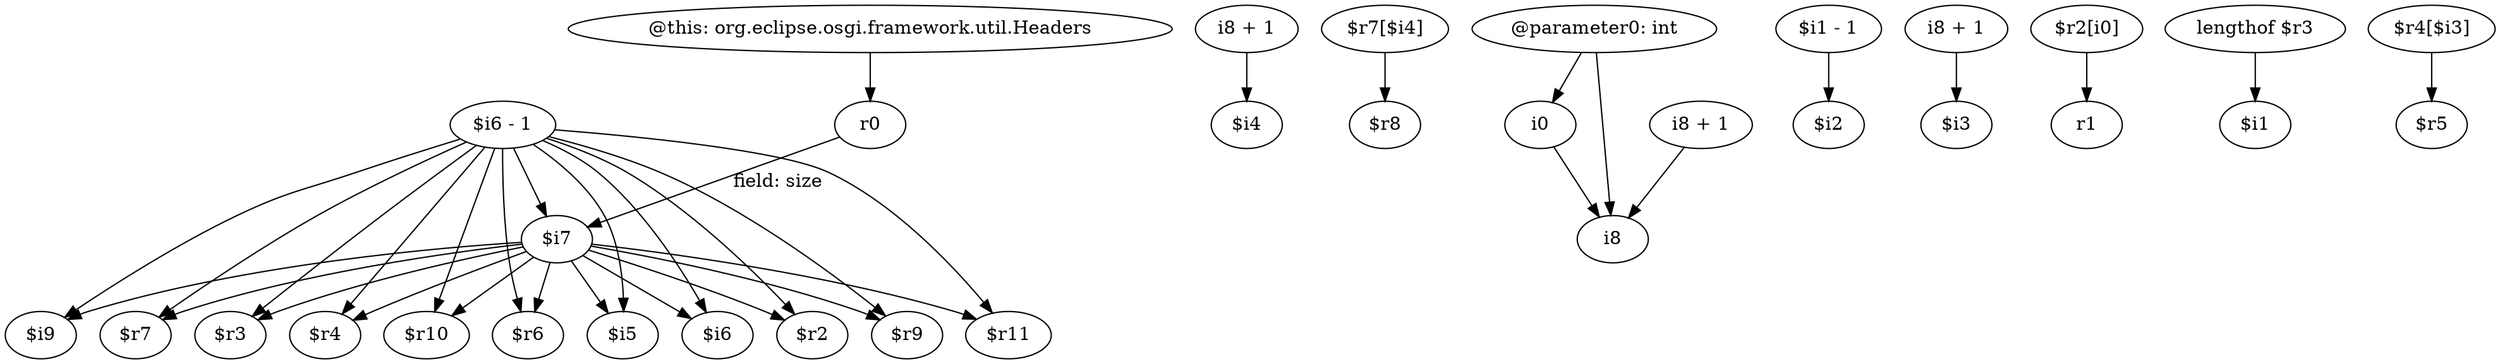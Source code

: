 digraph g {
0[label="$i6 - 1"]
1[label="$r10"]
0->1[label=""]
2[label="i8 + 1"]
3[label="$i4"]
2->3[label=""]
4[label="$r7[$i4]"]
5[label="$r8"]
4->5[label=""]
6[label="$i7"]
7[label="$i6"]
6->7[label=""]
8[label="i0"]
9[label="i8"]
8->9[label=""]
10[label="$i1 - 1"]
11[label="$i2"]
10->11[label=""]
12[label="i8 + 1"]
13[label="$i3"]
12->13[label=""]
14[label="@parameter0: int"]
14->8[label=""]
15[label="r0"]
15->6[label="field: size"]
16[label="$r2[i0]"]
17[label="r1"]
16->17[label=""]
18[label="i8 + 1"]
18->9[label=""]
19[label="$r2"]
6->19[label=""]
20[label="@this: org.eclipse.osgi.framework.util.Headers"]
20->15[label=""]
21[label="$i9"]
6->21[label=""]
22[label="lengthof $r3"]
23[label="$i1"]
22->23[label=""]
6->1[label=""]
24[label="$r3"]
6->24[label=""]
14->9[label=""]
0->6[label=""]
25[label="$r6"]
0->25[label=""]
0->21[label=""]
26[label="$r9"]
0->26[label=""]
27[label="$r7"]
6->27[label=""]
0->19[label=""]
6->26[label=""]
0->27[label=""]
28[label="$r4"]
0->28[label=""]
29[label="$i5"]
6->29[label=""]
6->28[label=""]
30[label="$r4[$i3]"]
31[label="$r5"]
30->31[label=""]
6->25[label=""]
32[label="$r11"]
6->32[label=""]
0->32[label=""]
0->7[label=""]
0->29[label=""]
0->24[label=""]
}